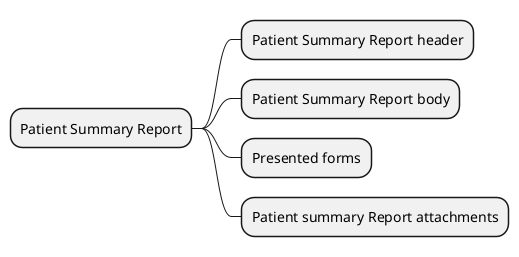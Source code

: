 @startmindmap
* Patient Summary Report
** Patient Summary Report header
** Patient Summary Report body
** Presented forms
** Patient summary Report attachments
@endmindmap